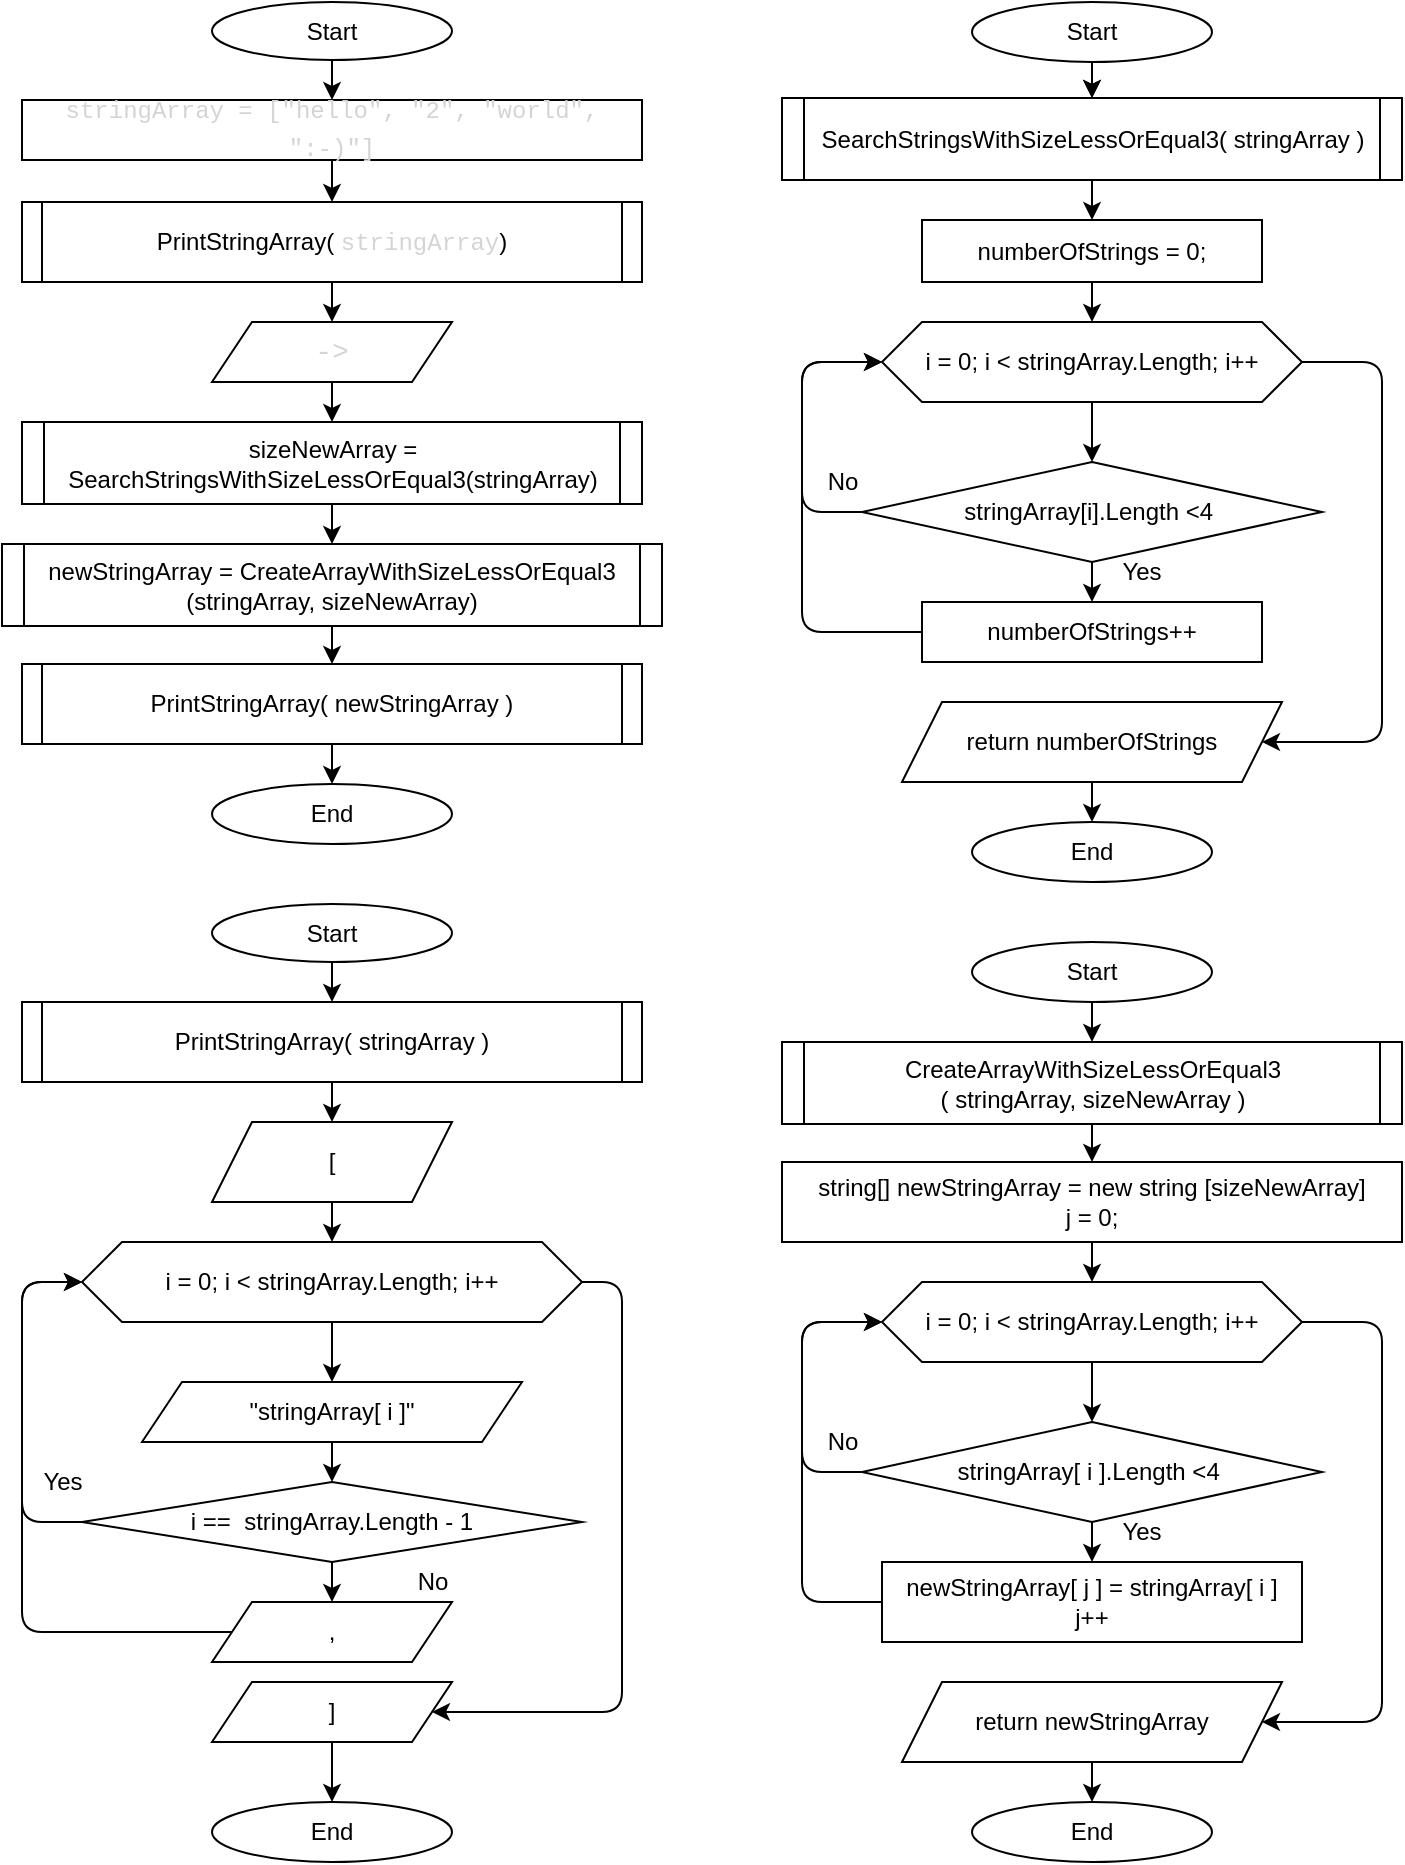 <mxfile>
    <diagram id="EmDy5PKEz2GFFhOWhHHi" name="Страница 1">
        <mxGraphModel dx="464" dy="1562" grid="1" gridSize="10" guides="1" tooltips="1" connect="1" arrows="1" fold="1" page="1" pageScale="1" pageWidth="827" pageHeight="1169" math="0" shadow="0">
            <root>
                <mxCell id="0"/>
                <mxCell id="1" parent="0"/>
                <mxCell id="2" value="" style="edgeStyle=none;html=1;" edge="1" parent="1" source="3" target="5">
                    <mxGeometry relative="1" as="geometry"/>
                </mxCell>
                <mxCell id="3" value="Start" style="ellipse;whiteSpace=wrap;html=1;" vertex="1" parent="1">
                    <mxGeometry x="105" y="-810" width="120" height="29" as="geometry"/>
                </mxCell>
                <mxCell id="4" value="" style="edgeStyle=none;html=1;fontSize=12;" edge="1" parent="1" source="5" target="74">
                    <mxGeometry relative="1" as="geometry"/>
                </mxCell>
                <mxCell id="5" value="&lt;div style=&quot;color: rgb(212 , 212 , 212) ; font-family: &amp;#34;consolas&amp;#34; , &amp;#34;courier new&amp;#34; , monospace ; line-height: 19px&quot;&gt;&lt;font style=&quot;font-size: 12px&quot;&gt;stringArray = [&quot;hello&quot;, &quot;2&quot;, &quot;world&quot;, &quot;:-)&quot;]&lt;/font&gt;&lt;/div&gt;" style="whiteSpace=wrap;html=1;" vertex="1" parent="1">
                    <mxGeometry x="10" y="-761" width="310" height="30" as="geometry"/>
                </mxCell>
                <mxCell id="6" value="" style="edgeStyle=none;html=1;fontSize=12;" edge="1" parent="1" source="7" target="11">
                    <mxGeometry relative="1" as="geometry"/>
                </mxCell>
                <mxCell id="7" value="sizeNewArray = SearchStringsWithSizeLessOrEqual3(stringArray)" style="shape=process;whiteSpace=wrap;html=1;backgroundOutline=1;size=0.034;" vertex="1" parent="1">
                    <mxGeometry x="10" y="-600" width="310" height="41" as="geometry"/>
                </mxCell>
                <mxCell id="8" value="" style="edgeStyle=none;html=1;fontSize=12;" edge="1" parent="1" source="9" target="16">
                    <mxGeometry relative="1" as="geometry"/>
                </mxCell>
                <mxCell id="9" value="SearchStringsWithSizeLessOrEqual3( stringArray )" style="shape=process;whiteSpace=wrap;html=1;backgroundOutline=1;size=0.034;" vertex="1" parent="1">
                    <mxGeometry x="390" y="-762" width="310" height="41" as="geometry"/>
                </mxCell>
                <mxCell id="10" value="" style="edgeStyle=none;html=1;fontSize=12;" edge="1" parent="1" source="11" target="13">
                    <mxGeometry relative="1" as="geometry"/>
                </mxCell>
                <mxCell id="11" value="newStringArray = CreateArrayWithSizeLessOrEqual3&lt;br&gt;(stringArray, sizeNewArray)" style="shape=process;whiteSpace=wrap;html=1;backgroundOutline=1;size=0.034;" vertex="1" parent="1">
                    <mxGeometry y="-539" width="330" height="41" as="geometry"/>
                </mxCell>
                <mxCell id="12" value="" style="edgeStyle=none;html=1;fontSize=12;" edge="1" parent="1" source="13" target="14">
                    <mxGeometry relative="1" as="geometry"/>
                </mxCell>
                <mxCell id="13" value="PrintStringArray( newStringArray )" style="shape=process;whiteSpace=wrap;html=1;backgroundOutline=1;size=0.032;" vertex="1" parent="1">
                    <mxGeometry x="10" y="-479" width="310" height="40" as="geometry"/>
                </mxCell>
                <mxCell id="14" value="End" style="ellipse;whiteSpace=wrap;html=1;" vertex="1" parent="1">
                    <mxGeometry x="105" y="-419" width="120" height="30" as="geometry"/>
                </mxCell>
                <mxCell id="15" value="" style="edgeStyle=none;html=1;fontSize=12;" edge="1" parent="1" source="16" target="19">
                    <mxGeometry relative="1" as="geometry"/>
                </mxCell>
                <mxCell id="16" value="numberOfStrings = 0;" style="whiteSpace=wrap;html=1;" vertex="1" parent="1">
                    <mxGeometry x="460" y="-701" width="170" height="31" as="geometry"/>
                </mxCell>
                <mxCell id="17" value="" style="edgeStyle=none;html=1;fontSize=12;" edge="1" parent="1" source="19" target="22">
                    <mxGeometry relative="1" as="geometry"/>
                </mxCell>
                <mxCell id="18" value="" style="edgeStyle=none;html=1;fontSize=12;" edge="1" parent="1" source="19" target="28">
                    <mxGeometry relative="1" as="geometry">
                        <Array as="points">
                            <mxPoint x="690" y="-630"/>
                            <mxPoint x="690" y="-540"/>
                            <mxPoint x="690" y="-440"/>
                        </Array>
                    </mxGeometry>
                </mxCell>
                <mxCell id="19" value="i = 0; i &amp;lt; stringArray.Length; i++" style="shape=hexagon;perimeter=hexagonPerimeter2;whiteSpace=wrap;html=1;fixedSize=1;labelBackgroundColor=none;fontSize=12;" vertex="1" parent="1">
                    <mxGeometry x="440" y="-650" width="210" height="40" as="geometry"/>
                </mxCell>
                <mxCell id="20" value="" style="edgeStyle=none;html=1;fontSize=12;" edge="1" parent="1" source="22" target="24">
                    <mxGeometry relative="1" as="geometry"/>
                </mxCell>
                <mxCell id="21" style="edgeStyle=none;html=1;fontSize=12;exitX=0;exitY=0.5;exitDx=0;exitDy=0;entryX=0;entryY=0.5;entryDx=0;entryDy=0;" edge="1" parent="1" source="22" target="19">
                    <mxGeometry relative="1" as="geometry">
                        <mxPoint x="430" y="-630" as="targetPoint"/>
                        <Array as="points">
                            <mxPoint x="400" y="-555"/>
                            <mxPoint x="400" y="-630"/>
                        </Array>
                    </mxGeometry>
                </mxCell>
                <mxCell id="22" value="stringArray[i].Length &amp;lt;4&amp;nbsp;" style="rhombus;whiteSpace=wrap;html=1;labelBackgroundColor=none;" vertex="1" parent="1">
                    <mxGeometry x="430" y="-580" width="230" height="50" as="geometry"/>
                </mxCell>
                <mxCell id="23" style="edgeStyle=none;html=1;entryX=0;entryY=0.5;entryDx=0;entryDy=0;fontSize=12;exitX=0;exitY=0.5;exitDx=0;exitDy=0;" edge="1" parent="1" source="24" target="19">
                    <mxGeometry relative="1" as="geometry">
                        <Array as="points">
                            <mxPoint x="400" y="-495"/>
                            <mxPoint x="400" y="-540"/>
                            <mxPoint x="400" y="-590"/>
                            <mxPoint x="400" y="-630"/>
                        </Array>
                    </mxGeometry>
                </mxCell>
                <mxCell id="24" value="&lt;span&gt;numberOfStrings++&lt;/span&gt;" style="whiteSpace=wrap;html=1;labelBackgroundColor=none;" vertex="1" parent="1">
                    <mxGeometry x="460" y="-510" width="170" height="30" as="geometry"/>
                </mxCell>
                <mxCell id="25" value="Yes" style="text;html=1;strokeColor=none;fillColor=none;align=center;verticalAlign=middle;whiteSpace=wrap;rounded=0;labelBackgroundColor=none;fontSize=12;" vertex="1" parent="1">
                    <mxGeometry x="540" y="-540" width="60" height="30" as="geometry"/>
                </mxCell>
                <mxCell id="26" value="No" style="text;html=1;align=center;verticalAlign=middle;resizable=0;points=[];autosize=1;strokeColor=none;fillColor=none;fontSize=12;" vertex="1" parent="1">
                    <mxGeometry x="405" y="-580" width="30" height="20" as="geometry"/>
                </mxCell>
                <mxCell id="27" value="" style="edgeStyle=none;html=1;fontSize=12;" edge="1" parent="1" source="28" target="34">
                    <mxGeometry relative="1" as="geometry"/>
                </mxCell>
                <mxCell id="28" value="return numberOfStrings" style="shape=parallelogram;perimeter=parallelogramPerimeter;whiteSpace=wrap;html=1;fixedSize=1;labelBackgroundColor=none;" vertex="1" parent="1">
                    <mxGeometry x="450" y="-460" width="190" height="40" as="geometry"/>
                </mxCell>
                <mxCell id="29" value="" style="edgeStyle=none;html=1;fontSize=12;" edge="1" parent="1" source="30" target="38">
                    <mxGeometry relative="1" as="geometry"/>
                </mxCell>
                <mxCell id="30" value="CreateArrayWithSizeLessOrEqual3&lt;br&gt;( stringArray, sizeNewArray )" style="shape=process;whiteSpace=wrap;html=1;backgroundOutline=1;size=0.034;" vertex="1" parent="1">
                    <mxGeometry x="390" y="-290" width="310" height="41" as="geometry"/>
                </mxCell>
                <mxCell id="31" value="" style="edgeStyle=none;html=1;fontSize=12;" edge="1" parent="1" source="33" target="9">
                    <mxGeometry relative="1" as="geometry"/>
                </mxCell>
                <mxCell id="32" value="" style="edgeStyle=none;html=1;fontSize=12;" edge="1" parent="1" source="33" target="9">
                    <mxGeometry relative="1" as="geometry"/>
                </mxCell>
                <mxCell id="33" value="Start" style="ellipse;whiteSpace=wrap;html=1;" vertex="1" parent="1">
                    <mxGeometry x="485" y="-810" width="120" height="30" as="geometry"/>
                </mxCell>
                <mxCell id="34" value="End" style="ellipse;whiteSpace=wrap;html=1;" vertex="1" parent="1">
                    <mxGeometry x="485" y="-400" width="120" height="30" as="geometry"/>
                </mxCell>
                <mxCell id="35" value="" style="edgeStyle=none;html=1;fontSize=12;" edge="1" parent="1" source="36" target="30">
                    <mxGeometry relative="1" as="geometry"/>
                </mxCell>
                <mxCell id="36" value="Start" style="ellipse;whiteSpace=wrap;html=1;" vertex="1" parent="1">
                    <mxGeometry x="485" y="-340" width="120" height="30" as="geometry"/>
                </mxCell>
                <mxCell id="37" value="" style="edgeStyle=none;html=1;fontSize=12;" edge="1" parent="1" source="38" target="41">
                    <mxGeometry relative="1" as="geometry"/>
                </mxCell>
                <mxCell id="38" value="&lt;span&gt;string[] newStringArray = new string [&lt;/span&gt;sizeNewArray&lt;span&gt;]&lt;br&gt;j = 0;&lt;br&gt;&lt;/span&gt;" style="whiteSpace=wrap;html=1;" vertex="1" parent="1">
                    <mxGeometry x="390" y="-230" width="310" height="40" as="geometry"/>
                </mxCell>
                <mxCell id="39" value="" style="edgeStyle=none;html=1;fontSize=12;" edge="1" parent="1" source="41" target="44">
                    <mxGeometry relative="1" as="geometry"/>
                </mxCell>
                <mxCell id="40" value="" style="edgeStyle=none;html=1;fontSize=12;" edge="1" parent="1" source="41" target="50">
                    <mxGeometry relative="1" as="geometry">
                        <Array as="points">
                            <mxPoint x="690" y="-150"/>
                            <mxPoint x="690" y="-60"/>
                            <mxPoint x="690" y="50"/>
                        </Array>
                    </mxGeometry>
                </mxCell>
                <mxCell id="41" value="i = 0; i &amp;lt; stringArray.Length; i++" style="shape=hexagon;perimeter=hexagonPerimeter2;whiteSpace=wrap;html=1;fixedSize=1;labelBackgroundColor=none;fontSize=12;" vertex="1" parent="1">
                    <mxGeometry x="440" y="-170" width="210" height="40" as="geometry"/>
                </mxCell>
                <mxCell id="42" value="" style="edgeStyle=none;html=1;fontSize=12;" edge="1" parent="1" source="44" target="46">
                    <mxGeometry relative="1" as="geometry"/>
                </mxCell>
                <mxCell id="43" style="edgeStyle=none;html=1;fontSize=12;exitX=0;exitY=0.5;exitDx=0;exitDy=0;entryX=0;entryY=0.5;entryDx=0;entryDy=0;" edge="1" parent="1" source="44" target="41">
                    <mxGeometry relative="1" as="geometry">
                        <mxPoint x="430" y="-150" as="targetPoint"/>
                        <Array as="points">
                            <mxPoint x="400" y="-75"/>
                            <mxPoint x="400" y="-150"/>
                        </Array>
                    </mxGeometry>
                </mxCell>
                <mxCell id="44" value="stringArray[ i ].Length &amp;lt;4&amp;nbsp;" style="rhombus;whiteSpace=wrap;html=1;labelBackgroundColor=none;" vertex="1" parent="1">
                    <mxGeometry x="430" y="-100" width="230" height="50" as="geometry"/>
                </mxCell>
                <mxCell id="45" style="edgeStyle=none;html=1;entryX=0;entryY=0.5;entryDx=0;entryDy=0;fontSize=12;exitX=0;exitY=0.5;exitDx=0;exitDy=0;" edge="1" parent="1" source="46" target="41">
                    <mxGeometry relative="1" as="geometry">
                        <Array as="points">
                            <mxPoint x="400" y="-10"/>
                            <mxPoint x="400" y="-60"/>
                            <mxPoint x="400" y="-110"/>
                            <mxPoint x="400" y="-150"/>
                        </Array>
                    </mxGeometry>
                </mxCell>
                <mxCell id="46" value="newStringArray[ j ] = stringArray[ i ]&lt;br&gt;j++" style="whiteSpace=wrap;html=1;labelBackgroundColor=none;" vertex="1" parent="1">
                    <mxGeometry x="440" y="-30" width="210" height="40" as="geometry"/>
                </mxCell>
                <mxCell id="47" value="Yes" style="text;html=1;strokeColor=none;fillColor=none;align=center;verticalAlign=middle;whiteSpace=wrap;rounded=0;labelBackgroundColor=none;fontSize=12;" vertex="1" parent="1">
                    <mxGeometry x="540" y="-60" width="60" height="30" as="geometry"/>
                </mxCell>
                <mxCell id="48" value="No" style="text;html=1;align=center;verticalAlign=middle;resizable=0;points=[];autosize=1;strokeColor=none;fillColor=none;fontSize=12;" vertex="1" parent="1">
                    <mxGeometry x="405" y="-100" width="30" height="20" as="geometry"/>
                </mxCell>
                <mxCell id="49" value="" style="edgeStyle=none;html=1;fontSize=12;" edge="1" parent="1" source="50" target="55">
                    <mxGeometry relative="1" as="geometry"/>
                </mxCell>
                <mxCell id="50" value="return newStringArray" style="shape=parallelogram;perimeter=parallelogramPerimeter;whiteSpace=wrap;html=1;fixedSize=1;labelBackgroundColor=none;" vertex="1" parent="1">
                    <mxGeometry x="450" y="30" width="190" height="40" as="geometry"/>
                </mxCell>
                <mxCell id="51" value="" style="edgeStyle=none;html=1;fontSize=12;" edge="1" parent="1" source="52" target="63">
                    <mxGeometry relative="1" as="geometry"/>
                </mxCell>
                <mxCell id="52" value="PrintStringArray( stringArray )" style="shape=process;whiteSpace=wrap;html=1;backgroundOutline=1;size=0.032;" vertex="1" parent="1">
                    <mxGeometry x="10" y="-310" width="310" height="40" as="geometry"/>
                </mxCell>
                <mxCell id="53" value="" style="edgeStyle=none;html=1;" edge="1" parent="1" source="54">
                    <mxGeometry relative="1" as="geometry">
                        <mxPoint x="165" y="-310" as="targetPoint"/>
                    </mxGeometry>
                </mxCell>
                <mxCell id="54" value="Start" style="ellipse;whiteSpace=wrap;html=1;" vertex="1" parent="1">
                    <mxGeometry x="105" y="-359" width="120" height="29" as="geometry"/>
                </mxCell>
                <mxCell id="55" value="End" style="ellipse;whiteSpace=wrap;html=1;" vertex="1" parent="1">
                    <mxGeometry x="485" y="90" width="120" height="30" as="geometry"/>
                </mxCell>
                <mxCell id="56" value="" style="edgeStyle=none;html=1;fontSize=12;entryX=1;entryY=0.5;entryDx=0;entryDy=0;" edge="1" parent="1" source="58" target="72">
                    <mxGeometry relative="1" as="geometry">
                        <Array as="points">
                            <mxPoint x="310" y="-170"/>
                            <mxPoint x="310" y="-60"/>
                            <mxPoint x="310" y="45"/>
                        </Array>
                        <mxPoint x="250" y="40" as="targetPoint"/>
                    </mxGeometry>
                </mxCell>
                <mxCell id="57" value="" style="edgeStyle=none;html=1;fontSize=12;" edge="1" parent="1" source="58" target="60">
                    <mxGeometry relative="1" as="geometry"/>
                </mxCell>
                <mxCell id="58" value="i = 0; i &amp;lt; stringArray.Length; i++" style="shape=hexagon;perimeter=hexagonPerimeter2;whiteSpace=wrap;html=1;fixedSize=1;labelBackgroundColor=none;fontSize=12;" vertex="1" parent="1">
                    <mxGeometry x="40" y="-190" width="250" height="40" as="geometry"/>
                </mxCell>
                <mxCell id="59" value="" style="edgeStyle=none;html=1;fontSize=12;" edge="1" parent="1" source="60" target="66">
                    <mxGeometry relative="1" as="geometry"/>
                </mxCell>
                <mxCell id="60" value="&quot;stringArray[ i ]&quot;" style="shape=parallelogram;perimeter=parallelogramPerimeter;whiteSpace=wrap;html=1;fixedSize=1;labelBackgroundColor=none;" vertex="1" parent="1">
                    <mxGeometry x="70" y="-120" width="190" height="30" as="geometry"/>
                </mxCell>
                <mxCell id="61" value="End" style="ellipse;whiteSpace=wrap;html=1;" vertex="1" parent="1">
                    <mxGeometry x="105" y="90" width="120" height="30" as="geometry"/>
                </mxCell>
                <mxCell id="62" value="" style="edgeStyle=none;html=1;fontSize=12;" edge="1" parent="1" source="63" target="58">
                    <mxGeometry relative="1" as="geometry"/>
                </mxCell>
                <mxCell id="63" value="[" style="shape=parallelogram;perimeter=parallelogramPerimeter;whiteSpace=wrap;html=1;fixedSize=1;labelBackgroundColor=none;fontSize=12;" vertex="1" parent="1">
                    <mxGeometry x="105" y="-250" width="120" height="40" as="geometry"/>
                </mxCell>
                <mxCell id="64" value="" style="edgeStyle=none;html=1;fontSize=12;" edge="1" parent="1" source="66" target="68">
                    <mxGeometry relative="1" as="geometry"/>
                </mxCell>
                <mxCell id="65" style="edgeStyle=none;html=1;entryX=0;entryY=0.5;entryDx=0;entryDy=0;fontSize=12;exitX=0;exitY=0.5;exitDx=0;exitDy=0;" edge="1" parent="1" source="66" target="58">
                    <mxGeometry relative="1" as="geometry">
                        <Array as="points">
                            <mxPoint x="10" y="-50"/>
                            <mxPoint x="10" y="-110"/>
                            <mxPoint x="10" y="-170"/>
                        </Array>
                    </mxGeometry>
                </mxCell>
                <mxCell id="66" value="i ==&amp;nbsp;&amp;nbsp;stringArray.Length - 1" style="rhombus;whiteSpace=wrap;html=1;labelBackgroundColor=none;" vertex="1" parent="1">
                    <mxGeometry x="40" y="-70" width="250" height="40" as="geometry"/>
                </mxCell>
                <mxCell id="67" style="edgeStyle=none;html=1;entryX=0;entryY=0.5;entryDx=0;entryDy=0;fontSize=12;exitX=0;exitY=0.5;exitDx=0;exitDy=0;" edge="1" parent="1" source="68" target="58">
                    <mxGeometry relative="1" as="geometry">
                        <Array as="points">
                            <mxPoint x="10" y="5"/>
                            <mxPoint x="10" y="-30"/>
                            <mxPoint x="10" y="-170"/>
                        </Array>
                    </mxGeometry>
                </mxCell>
                <mxCell id="68" value="," style="shape=parallelogram;perimeter=parallelogramPerimeter;whiteSpace=wrap;html=1;fixedSize=1;labelBackgroundColor=none;fontSize=12;" vertex="1" parent="1">
                    <mxGeometry x="105" y="-10" width="120" height="30" as="geometry"/>
                </mxCell>
                <mxCell id="69" value="No" style="text;html=1;align=center;verticalAlign=middle;resizable=0;points=[];autosize=1;strokeColor=none;fillColor=none;fontSize=12;" vertex="1" parent="1">
                    <mxGeometry x="200" y="-30" width="30" height="20" as="geometry"/>
                </mxCell>
                <mxCell id="70" value="Yes" style="text;html=1;align=center;verticalAlign=middle;resizable=0;points=[];autosize=1;strokeColor=none;fillColor=none;fontSize=12;" vertex="1" parent="1">
                    <mxGeometry x="10" y="-80" width="40" height="20" as="geometry"/>
                </mxCell>
                <mxCell id="71" value="" style="edgeStyle=none;html=1;fontSize=12;" edge="1" parent="1" source="72" target="61">
                    <mxGeometry relative="1" as="geometry"/>
                </mxCell>
                <mxCell id="72" value="]" style="shape=parallelogram;perimeter=parallelogramPerimeter;whiteSpace=wrap;html=1;fixedSize=1;labelBackgroundColor=none;fontSize=12;" vertex="1" parent="1">
                    <mxGeometry x="105" y="30" width="120" height="30" as="geometry"/>
                </mxCell>
                <mxCell id="73" value="" style="edgeStyle=none;html=1;fontSize=12;" edge="1" parent="1" source="74" target="76">
                    <mxGeometry relative="1" as="geometry"/>
                </mxCell>
                <mxCell id="74" value="PrintStringArray(&amp;nbsp;&lt;span style=&quot;color: rgb(212 , 212 , 212) ; font-family: &amp;#34;consolas&amp;#34; , &amp;#34;courier new&amp;#34; , monospace&quot;&gt;stringArray&lt;/span&gt;)" style="shape=process;whiteSpace=wrap;html=1;backgroundOutline=1;size=0.032;" vertex="1" parent="1">
                    <mxGeometry x="10" y="-710" width="310" height="40" as="geometry"/>
                </mxCell>
                <mxCell id="75" value="" style="edgeStyle=none;html=1;fontSize=12;" edge="1" parent="1" source="76">
                    <mxGeometry relative="1" as="geometry">
                        <mxPoint x="165" y="-600" as="targetPoint"/>
                    </mxGeometry>
                </mxCell>
                <mxCell id="76" value="&lt;div style=&quot;color: rgb(212 , 212 , 212) ; font-family: &amp;#34;consolas&amp;#34; , &amp;#34;courier new&amp;#34; , monospace ; font-size: 14px ; line-height: 19px&quot;&gt;&amp;nbsp;-&amp;gt;&amp;nbsp;&lt;/div&gt;" style="shape=parallelogram;perimeter=parallelogramPerimeter;whiteSpace=wrap;html=1;fixedSize=1;labelBackgroundColor=none;fontSize=12;" vertex="1" parent="1">
                    <mxGeometry x="105" y="-650" width="120" height="30" as="geometry"/>
                </mxCell>
            </root>
        </mxGraphModel>
    </diagram>
</mxfile>